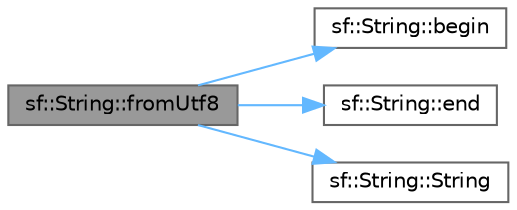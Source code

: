 digraph "sf::String::fromUtf8"
{
 // LATEX_PDF_SIZE
  bgcolor="transparent";
  edge [fontname=Helvetica,fontsize=10,labelfontname=Helvetica,labelfontsize=10];
  node [fontname=Helvetica,fontsize=10,shape=box,height=0.2,width=0.4];
  rankdir="LR";
  Node1 [id="Node000001",label="sf::String::fromUtf8",height=0.2,width=0.4,color="gray40", fillcolor="grey60", style="filled", fontcolor="black",tooltip="Create a new sf::String from a UTF-8 encoded string."];
  Node1 -> Node2 [id="edge1_Node000001_Node000002",color="steelblue1",style="solid",tooltip=" "];
  Node2 [id="Node000002",label="sf::String::begin",height=0.2,width=0.4,color="grey40", fillcolor="white", style="filled",URL="$classsf_1_1_string.html#a8ec30ddc08e3a6bd11c99aed782f6dfe",tooltip="Return an iterator to the beginning of the string."];
  Node1 -> Node3 [id="edge2_Node000001_Node000003",color="steelblue1",style="solid",tooltip=" "];
  Node3 [id="Node000003",label="sf::String::end",height=0.2,width=0.4,color="grey40", fillcolor="white", style="filled",URL="$classsf_1_1_string.html#ac823012f39cb6f61100418876e99d53b",tooltip="Return an iterator to the end of the string."];
  Node1 -> Node4 [id="edge3_Node000001_Node000004",color="steelblue1",style="solid",tooltip=" "];
  Node4 [id="Node000004",label="sf::String::String",height=0.2,width=0.4,color="grey40", fillcolor="white", style="filled",URL="$classsf_1_1_string.html#a9563a4e93f692e0c8e8702b374ef8692",tooltip="Default constructor."];
}
